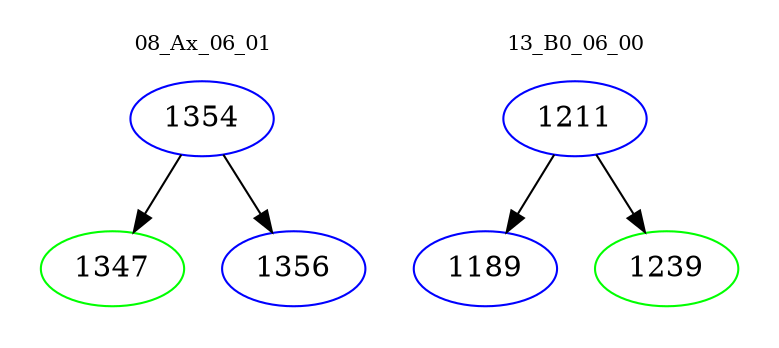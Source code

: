 digraph{
subgraph cluster_0 {
color = white
label = "08_Ax_06_01";
fontsize=10;
T0_1354 [label="1354", color="blue"]
T0_1354 -> T0_1347 [color="black"]
T0_1347 [label="1347", color="green"]
T0_1354 -> T0_1356 [color="black"]
T0_1356 [label="1356", color="blue"]
}
subgraph cluster_1 {
color = white
label = "13_B0_06_00";
fontsize=10;
T1_1211 [label="1211", color="blue"]
T1_1211 -> T1_1189 [color="black"]
T1_1189 [label="1189", color="blue"]
T1_1211 -> T1_1239 [color="black"]
T1_1239 [label="1239", color="green"]
}
}
